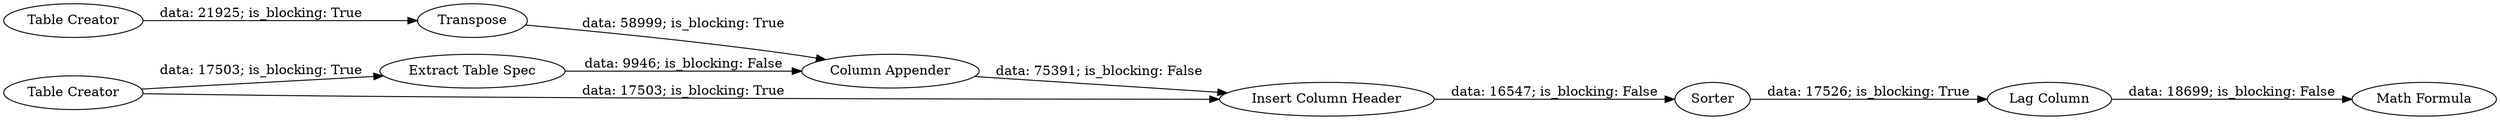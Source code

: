 digraph {
	"-91325287217570293_3" [label="Table Creator"]
	"-91325287217570293_1" [label="Table Creator"]
	"-91325287217570293_5" [label="Extract Table Spec"]
	"-91325287217570293_4" [label=Transpose]
	"-91325287217570293_6" [label="Column Appender"]
	"-91325287217570293_2" [label="Insert Column Header"]
	"1566880817611341881_10" [label=Sorter]
	"1566880817611341881_9" [label="Lag Column"]
	"1566880817611341881_11" [label="Math Formula"]
	"1566880817611341881_10" -> "1566880817611341881_9" [label="data: 17526; is_blocking: True"]
	"-91325287217570293_5" -> "-91325287217570293_6" [label="data: 9946; is_blocking: False"]
	"-91325287217570293_2" -> "1566880817611341881_10" [label="data: 16547; is_blocking: False"]
	"1566880817611341881_9" -> "1566880817611341881_11" [label="data: 18699; is_blocking: False"]
	"-91325287217570293_3" -> "-91325287217570293_4" [label="data: 21925; is_blocking: True"]
	"-91325287217570293_4" -> "-91325287217570293_6" [label="data: 58999; is_blocking: True"]
	"-91325287217570293_1" -> "-91325287217570293_2" [label="data: 17503; is_blocking: True"]
	"-91325287217570293_6" -> "-91325287217570293_2" [label="data: 75391; is_blocking: False"]
	"-91325287217570293_1" -> "-91325287217570293_5" [label="data: 17503; is_blocking: True"]
	rankdir=LR
}
